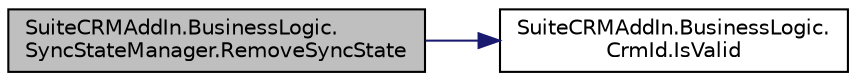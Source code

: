 digraph "SuiteCRMAddIn.BusinessLogic.SyncStateManager.RemoveSyncState"
{
  edge [fontname="Helvetica",fontsize="10",labelfontname="Helvetica",labelfontsize="10"];
  node [fontname="Helvetica",fontsize="10",shape=record];
  rankdir="LR";
  Node76 [label="SuiteCRMAddIn.BusinessLogic.\lSyncStateManager.RemoveSyncState",height=0.2,width=0.4,color="black", fillcolor="grey75", style="filled", fontcolor="black"];
  Node76 -> Node77 [color="midnightblue",fontsize="10",style="solid",fontname="Helvetica"];
  Node77 [label="SuiteCRMAddIn.BusinessLogic.\lCrmId.IsValid",height=0.2,width=0.4,color="black", fillcolor="white", style="filled",URL="$class_suite_c_r_m_add_in_1_1_business_logic_1_1_crm_id.html#ae8a022a1d7034b495864a55ede1e0e72",tooltip="Validates a CRM id. "];
}
